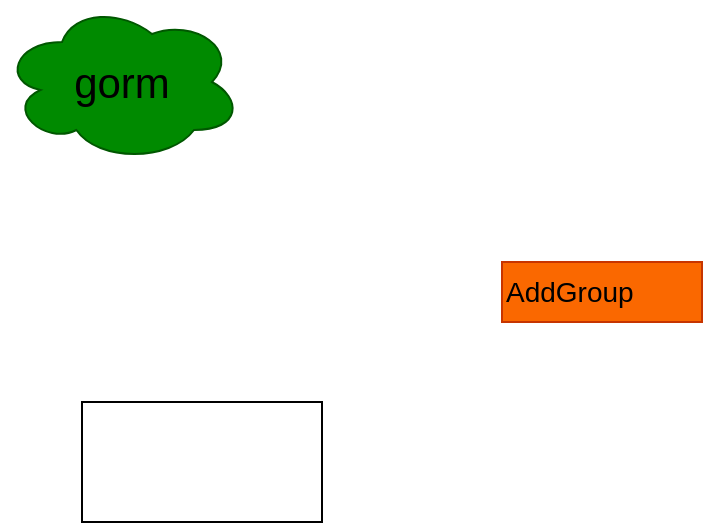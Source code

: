 <mxfile version="22.1.5" type="github">
  <diagram name="第 1 页" id="k2Y3failRxMbn6D8Xq0v">
    <mxGraphModel dx="1434" dy="821" grid="1" gridSize="10" guides="1" tooltips="1" connect="1" arrows="1" fold="1" page="1" pageScale="1" pageWidth="827" pageHeight="1169" math="0" shadow="0">
      <root>
        <mxCell id="0" />
        <mxCell id="1" parent="0" />
        <mxCell id="bdNKhNyuXHeSQcVlFyQ_-1" value="" style="rounded=0;whiteSpace=wrap;html=1;" vertex="1" parent="1">
          <mxGeometry x="160" y="250" width="120" height="60" as="geometry" />
        </mxCell>
        <mxCell id="bdNKhNyuXHeSQcVlFyQ_-2" value="gorm" style="ellipse;shape=cloud;whiteSpace=wrap;html=1;fillColor=#008a00;strokeColor=#005700;fontColor=#000000;fontSize=21;" vertex="1" parent="1">
          <mxGeometry x="120" y="50" width="120" height="80" as="geometry" />
        </mxCell>
        <mxCell id="bdNKhNyuXHeSQcVlFyQ_-5" value="AddGroup" style="rounded=0;whiteSpace=wrap;html=1;fontSize=14;fillColor=#fa6800;fontColor=#000000;strokeColor=#C73500;align=left;" vertex="1" parent="1">
          <mxGeometry x="370" y="180" width="100" height="30" as="geometry" />
        </mxCell>
      </root>
    </mxGraphModel>
  </diagram>
</mxfile>
